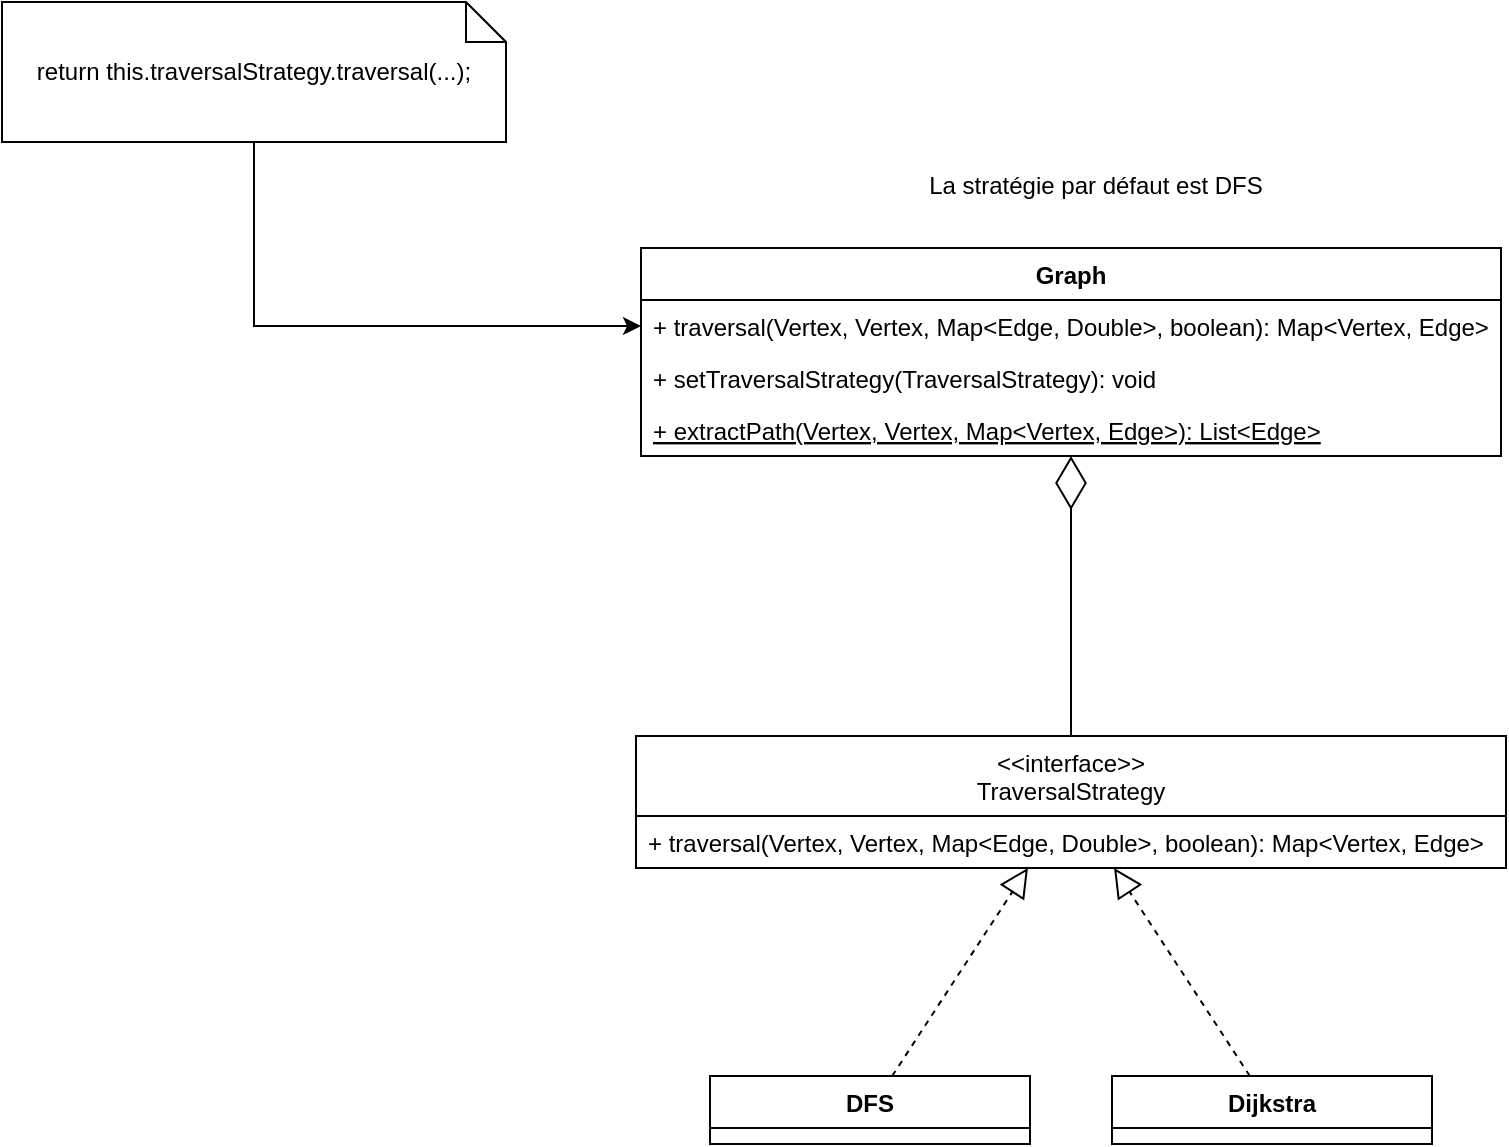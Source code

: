 <mxfile version="20.8.16" type="device"><diagram id="C5RBs43oDa-KdzZeNtuy" name="Page-1"><mxGraphModel dx="1434" dy="775" grid="1" gridSize="10" guides="1" tooltips="1" connect="1" arrows="1" fold="1" page="1" pageScale="1" pageWidth="1169" pageHeight="827" math="0" shadow="0"><root><mxCell id="WIyWlLk6GJQsqaUBKTNV-0"/><mxCell id="WIyWlLk6GJQsqaUBKTNV-1" parent="WIyWlLk6GJQsqaUBKTNV-0"/><mxCell id="-bOa7RUDqbWpDv0W1VO3-2" value="&lt;&lt;interface&gt;&gt; &#10;TraversalStrategy" style="swimlane;fontStyle=0;align=center;verticalAlign=top;childLayout=stackLayout;horizontal=1;startSize=40;horizontalStack=0;resizeParent=1;resizeParentMax=0;resizeLast=0;collapsible=1;marginBottom=0;" parent="WIyWlLk6GJQsqaUBKTNV-1" vertex="1"><mxGeometry x="367" y="457" width="435" height="66" as="geometry"/></mxCell><mxCell id="-bOa7RUDqbWpDv0W1VO3-20" value="+ traversal(Vertex, Vertex, Map&lt;Edge, Double&gt;, boolean): Map&lt;Vertex, Edge&gt;" style="text;strokeColor=none;fillColor=none;align=left;verticalAlign=top;spacingLeft=4;spacingRight=4;overflow=hidden;rotatable=0;points=[[0,0.5],[1,0.5]];portConstraint=eastwest;" parent="-bOa7RUDqbWpDv0W1VO3-2" vertex="1"><mxGeometry y="40" width="435" height="26" as="geometry"/></mxCell><mxCell id="-bOa7RUDqbWpDv0W1VO3-6" value="DFS" style="swimlane;fontStyle=1;align=center;verticalAlign=top;childLayout=stackLayout;horizontal=1;startSize=26;horizontalStack=0;resizeParent=1;resizeParentMax=0;resizeLast=0;collapsible=1;marginBottom=0;" parent="WIyWlLk6GJQsqaUBKTNV-1" vertex="1"><mxGeometry x="404" y="627" width="160" height="34" as="geometry"/></mxCell><mxCell id="-bOa7RUDqbWpDv0W1VO3-10" value="" style="endArrow=diamondThin;endFill=0;endSize=24;html=1;rounded=0;" parent="WIyWlLk6GJQsqaUBKTNV-1" source="-bOa7RUDqbWpDv0W1VO3-2" target="-bOa7RUDqbWpDv0W1VO3-16" edge="1"><mxGeometry width="160" relative="1" as="geometry"><mxPoint x="933.5" y="469" as="sourcePoint"/><mxPoint x="633.5" y="264.125" as="targetPoint"/></mxGeometry></mxCell><mxCell id="-bOa7RUDqbWpDv0W1VO3-11" value="" style="endArrow=block;dashed=1;endFill=0;endSize=12;html=1;rounded=0;" parent="WIyWlLk6GJQsqaUBKTNV-1" source="-bOa7RUDqbWpDv0W1VO3-6" target="-bOa7RUDqbWpDv0W1VO3-2" edge="1"><mxGeometry width="160" relative="1" as="geometry"><mxPoint x="961" y="469" as="sourcePoint"/><mxPoint x="1121" y="469" as="targetPoint"/></mxGeometry></mxCell><mxCell id="-bOa7RUDqbWpDv0W1VO3-12" value="Dijkstra" style="swimlane;fontStyle=1;align=center;verticalAlign=top;childLayout=stackLayout;horizontal=1;startSize=26;horizontalStack=0;resizeParent=1;resizeParentMax=0;resizeLast=0;collapsible=1;marginBottom=0;" parent="WIyWlLk6GJQsqaUBKTNV-1" vertex="1"><mxGeometry x="605" y="627" width="160" height="34" as="geometry"/></mxCell><mxCell id="-bOa7RUDqbWpDv0W1VO3-13" value="" style="endArrow=block;dashed=1;endFill=0;endSize=12;html=1;rounded=0;" parent="WIyWlLk6GJQsqaUBKTNV-1" source="-bOa7RUDqbWpDv0W1VO3-12" target="-bOa7RUDqbWpDv0W1VO3-2" edge="1"><mxGeometry width="160" relative="1" as="geometry"><mxPoint x="853.364" y="469" as="sourcePoint"/><mxPoint x="988.636" y="283" as="targetPoint"/></mxGeometry></mxCell><mxCell id="-bOa7RUDqbWpDv0W1VO3-16" value="Graph" style="swimlane;fontStyle=1;align=center;verticalAlign=top;childLayout=stackLayout;horizontal=1;startSize=26;horizontalStack=0;resizeParent=1;resizeParentMax=0;resizeLast=0;collapsible=1;marginBottom=0;" parent="WIyWlLk6GJQsqaUBKTNV-1" vertex="1"><mxGeometry x="369.5" y="213" width="430" height="104" as="geometry"/></mxCell><mxCell id="-bOa7RUDqbWpDv0W1VO3-21" value="+ traversal(Vertex, Vertex, Map&lt;Edge, Double&gt;, boolean): Map&lt;Vertex, Edge&gt;" style="text;strokeColor=none;fillColor=none;align=left;verticalAlign=top;spacingLeft=4;spacingRight=4;overflow=hidden;rotatable=0;points=[[0,0.5],[1,0.5]];portConstraint=eastwest;" parent="-bOa7RUDqbWpDv0W1VO3-16" vertex="1"><mxGeometry y="26" width="430" height="26" as="geometry"/></mxCell><mxCell id="QT7jqeyZR8y6Hy6ft4d1-3" value="+ setTraversalStrategy(TraversalStrategy): void" style="text;strokeColor=none;fillColor=none;align=left;verticalAlign=top;spacingLeft=4;spacingRight=4;overflow=hidden;rotatable=0;points=[[0,0.5],[1,0.5]];portConstraint=eastwest;" vertex="1" parent="-bOa7RUDqbWpDv0W1VO3-16"><mxGeometry y="52" width="430" height="26" as="geometry"/></mxCell><mxCell id="QT7jqeyZR8y6Hy6ft4d1-8" value="+ extractPath(Vertex, Vertex, Map&lt;Vertex, Edge&gt;): List&lt;Edge&gt;" style="text;strokeColor=none;fillColor=none;align=left;verticalAlign=top;spacingLeft=4;spacingRight=4;overflow=hidden;rotatable=0;points=[[0,0.5],[1,0.5]];portConstraint=eastwest;fontStyle=4" vertex="1" parent="-bOa7RUDqbWpDv0W1VO3-16"><mxGeometry y="78" width="430" height="26" as="geometry"/></mxCell><mxCell id="QT7jqeyZR8y6Hy6ft4d1-7" style="edgeStyle=orthogonalEdgeStyle;rounded=0;orthogonalLoop=1;jettySize=auto;html=1;" edge="1" parent="WIyWlLk6GJQsqaUBKTNV-1" source="QT7jqeyZR8y6Hy6ft4d1-2" target="-bOa7RUDqbWpDv0W1VO3-21"><mxGeometry relative="1" as="geometry"/></mxCell><mxCell id="QT7jqeyZR8y6Hy6ft4d1-2" value="return this.traversalStrategy.traversal(...);" style="shape=note;size=20;whiteSpace=wrap;html=1;" vertex="1" parent="WIyWlLk6GJQsqaUBKTNV-1"><mxGeometry x="50" y="90" width="252" height="70" as="geometry"/></mxCell><mxCell id="QT7jqeyZR8y6Hy6ft4d1-6" value="La stratégie par défaut est DFS" style="text;html=1;strokeColor=none;fillColor=none;align=center;verticalAlign=middle;whiteSpace=wrap;rounded=0;" vertex="1" parent="WIyWlLk6GJQsqaUBKTNV-1"><mxGeometry x="511.5" y="167" width="170" height="30" as="geometry"/></mxCell></root></mxGraphModel></diagram></mxfile>